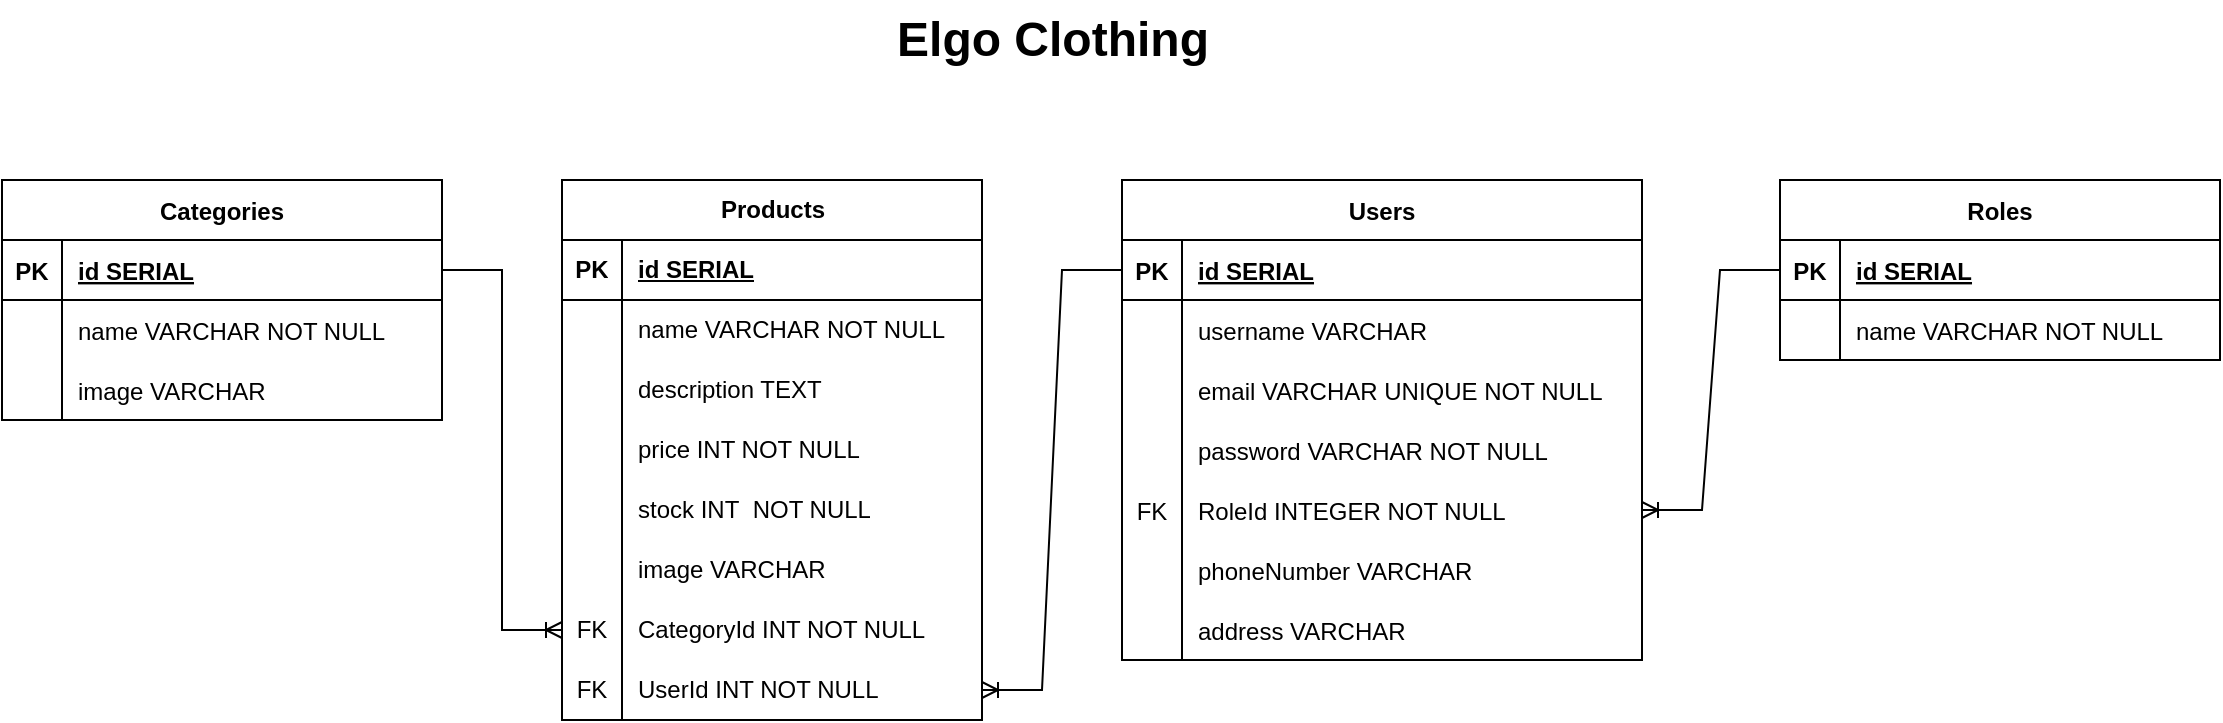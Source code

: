 <mxfile>
    <diagram name="Halaman-1" id="1HomAoKc5YfMal-sKcLt">
        <mxGraphModel dx="1151" dy="494" grid="1" gridSize="10" guides="1" tooltips="1" connect="1" arrows="1" fold="1" page="1" pageScale="1" pageWidth="1169" pageHeight="827" math="0" shadow="0">
            <root>
                <mxCell id="0"/>
                <mxCell id="1" parent="0"/>
                <mxCell id="ZRb5buQxcaFdtbN2smMb-1" value="Elgo Clothing" style="text;strokeColor=none;fillColor=none;html=1;fontSize=24;fontStyle=1;verticalAlign=middle;align=center;" parent="1" vertex="1">
                    <mxGeometry x="535" y="30" width="100" height="40" as="geometry"/>
                </mxCell>
                <mxCell id="ZRb5buQxcaFdtbN2smMb-2" value="Products" style="shape=table;startSize=30;container=1;collapsible=1;childLayout=tableLayout;fixedRows=1;rowLines=0;fontStyle=1;align=center;resizeLast=1;html=1;" parent="1" vertex="1">
                    <mxGeometry x="340" y="120" width="210" height="270" as="geometry"/>
                </mxCell>
                <mxCell id="ZRb5buQxcaFdtbN2smMb-3" value="" style="shape=tableRow;horizontal=0;startSize=0;swimlaneHead=0;swimlaneBody=0;fillColor=none;collapsible=0;dropTarget=0;points=[[0,0.5],[1,0.5]];portConstraint=eastwest;top=0;left=0;right=0;bottom=1;" parent="ZRb5buQxcaFdtbN2smMb-2" vertex="1">
                    <mxGeometry y="30" width="210" height="30" as="geometry"/>
                </mxCell>
                <mxCell id="ZRb5buQxcaFdtbN2smMb-4" value="PK" style="shape=partialRectangle;connectable=0;fillColor=none;top=0;left=0;bottom=0;right=0;fontStyle=1;overflow=hidden;whiteSpace=wrap;html=1;" parent="ZRb5buQxcaFdtbN2smMb-3" vertex="1">
                    <mxGeometry width="30" height="30" as="geometry">
                        <mxRectangle width="30" height="30" as="alternateBounds"/>
                    </mxGeometry>
                </mxCell>
                <mxCell id="ZRb5buQxcaFdtbN2smMb-5" value="id SERIAL" style="shape=partialRectangle;connectable=0;fillColor=none;top=0;left=0;bottom=0;right=0;align=left;spacingLeft=6;fontStyle=5;overflow=hidden;whiteSpace=wrap;html=1;" parent="ZRb5buQxcaFdtbN2smMb-3" vertex="1">
                    <mxGeometry x="30" width="180" height="30" as="geometry">
                        <mxRectangle width="180" height="30" as="alternateBounds"/>
                    </mxGeometry>
                </mxCell>
                <mxCell id="ZRb5buQxcaFdtbN2smMb-6" value="" style="shape=tableRow;horizontal=0;startSize=0;swimlaneHead=0;swimlaneBody=0;fillColor=none;collapsible=0;dropTarget=0;points=[[0,0.5],[1,0.5]];portConstraint=eastwest;top=0;left=0;right=0;bottom=0;" parent="ZRb5buQxcaFdtbN2smMb-2" vertex="1">
                    <mxGeometry y="60" width="210" height="30" as="geometry"/>
                </mxCell>
                <mxCell id="ZRb5buQxcaFdtbN2smMb-7" value="" style="shape=partialRectangle;connectable=0;fillColor=none;top=0;left=0;bottom=0;right=0;editable=1;overflow=hidden;whiteSpace=wrap;html=1;" parent="ZRb5buQxcaFdtbN2smMb-6" vertex="1">
                    <mxGeometry width="30" height="30" as="geometry">
                        <mxRectangle width="30" height="30" as="alternateBounds"/>
                    </mxGeometry>
                </mxCell>
                <mxCell id="ZRb5buQxcaFdtbN2smMb-8" value="name VARCHAR NOT NULL&amp;nbsp;" style="shape=partialRectangle;connectable=0;fillColor=none;top=0;left=0;bottom=0;right=0;align=left;spacingLeft=6;overflow=hidden;whiteSpace=wrap;html=1;" parent="ZRb5buQxcaFdtbN2smMb-6" vertex="1">
                    <mxGeometry x="30" width="180" height="30" as="geometry">
                        <mxRectangle width="180" height="30" as="alternateBounds"/>
                    </mxGeometry>
                </mxCell>
                <mxCell id="ZRb5buQxcaFdtbN2smMb-9" value="" style="shape=tableRow;horizontal=0;startSize=0;swimlaneHead=0;swimlaneBody=0;fillColor=none;collapsible=0;dropTarget=0;points=[[0,0.5],[1,0.5]];portConstraint=eastwest;top=0;left=0;right=0;bottom=0;" parent="ZRb5buQxcaFdtbN2smMb-2" vertex="1">
                    <mxGeometry y="90" width="210" height="30" as="geometry"/>
                </mxCell>
                <mxCell id="ZRb5buQxcaFdtbN2smMb-10" value="" style="shape=partialRectangle;connectable=0;fillColor=none;top=0;left=0;bottom=0;right=0;editable=1;overflow=hidden;whiteSpace=wrap;html=1;" parent="ZRb5buQxcaFdtbN2smMb-9" vertex="1">
                    <mxGeometry width="30" height="30" as="geometry">
                        <mxRectangle width="30" height="30" as="alternateBounds"/>
                    </mxGeometry>
                </mxCell>
                <mxCell id="ZRb5buQxcaFdtbN2smMb-11" value="description TEXT&amp;nbsp;" style="shape=partialRectangle;connectable=0;fillColor=none;top=0;left=0;bottom=0;right=0;align=left;spacingLeft=6;overflow=hidden;whiteSpace=wrap;html=1;" parent="ZRb5buQxcaFdtbN2smMb-9" vertex="1">
                    <mxGeometry x="30" width="180" height="30" as="geometry">
                        <mxRectangle width="180" height="30" as="alternateBounds"/>
                    </mxGeometry>
                </mxCell>
                <mxCell id="ZRb5buQxcaFdtbN2smMb-12" value="" style="shape=tableRow;horizontal=0;startSize=0;swimlaneHead=0;swimlaneBody=0;fillColor=none;collapsible=0;dropTarget=0;points=[[0,0.5],[1,0.5]];portConstraint=eastwest;top=0;left=0;right=0;bottom=0;" parent="ZRb5buQxcaFdtbN2smMb-2" vertex="1">
                    <mxGeometry y="120" width="210" height="30" as="geometry"/>
                </mxCell>
                <mxCell id="ZRb5buQxcaFdtbN2smMb-13" value="" style="shape=partialRectangle;connectable=0;fillColor=none;top=0;left=0;bottom=0;right=0;editable=1;overflow=hidden;whiteSpace=wrap;html=1;" parent="ZRb5buQxcaFdtbN2smMb-12" vertex="1">
                    <mxGeometry width="30" height="30" as="geometry">
                        <mxRectangle width="30" height="30" as="alternateBounds"/>
                    </mxGeometry>
                </mxCell>
                <mxCell id="ZRb5buQxcaFdtbN2smMb-14" value="price INT NOT NULL" style="shape=partialRectangle;connectable=0;fillColor=none;top=0;left=0;bottom=0;right=0;align=left;spacingLeft=6;overflow=hidden;whiteSpace=wrap;html=1;" parent="ZRb5buQxcaFdtbN2smMb-12" vertex="1">
                    <mxGeometry x="30" width="180" height="30" as="geometry">
                        <mxRectangle width="180" height="30" as="alternateBounds"/>
                    </mxGeometry>
                </mxCell>
                <mxCell id="ZRb5buQxcaFdtbN2smMb-15" value="" style="shape=tableRow;horizontal=0;startSize=0;swimlaneHead=0;swimlaneBody=0;fillColor=none;collapsible=0;dropTarget=0;points=[[0,0.5],[1,0.5]];portConstraint=eastwest;top=0;left=0;right=0;bottom=0;" parent="ZRb5buQxcaFdtbN2smMb-2" vertex="1">
                    <mxGeometry y="150" width="210" height="30" as="geometry"/>
                </mxCell>
                <mxCell id="ZRb5buQxcaFdtbN2smMb-16" value="" style="shape=partialRectangle;connectable=0;fillColor=none;top=0;left=0;bottom=0;right=0;editable=1;overflow=hidden;whiteSpace=wrap;html=1;" parent="ZRb5buQxcaFdtbN2smMb-15" vertex="1">
                    <mxGeometry width="30" height="30" as="geometry">
                        <mxRectangle width="30" height="30" as="alternateBounds"/>
                    </mxGeometry>
                </mxCell>
                <mxCell id="ZRb5buQxcaFdtbN2smMb-17" value="stock INT&amp;nbsp; NOT NULL" style="shape=partialRectangle;connectable=0;fillColor=none;top=0;left=0;bottom=0;right=0;align=left;spacingLeft=6;overflow=hidden;whiteSpace=wrap;html=1;" parent="ZRb5buQxcaFdtbN2smMb-15" vertex="1">
                    <mxGeometry x="30" width="180" height="30" as="geometry">
                        <mxRectangle width="180" height="30" as="alternateBounds"/>
                    </mxGeometry>
                </mxCell>
                <mxCell id="ZRb5buQxcaFdtbN2smMb-18" value="" style="shape=tableRow;horizontal=0;startSize=0;swimlaneHead=0;swimlaneBody=0;fillColor=none;collapsible=0;dropTarget=0;points=[[0,0.5],[1,0.5]];portConstraint=eastwest;top=0;left=0;right=0;bottom=0;" parent="ZRb5buQxcaFdtbN2smMb-2" vertex="1">
                    <mxGeometry y="180" width="210" height="30" as="geometry"/>
                </mxCell>
                <mxCell id="ZRb5buQxcaFdtbN2smMb-19" value="" style="shape=partialRectangle;connectable=0;fillColor=none;top=0;left=0;bottom=0;right=0;editable=1;overflow=hidden;whiteSpace=wrap;html=1;" parent="ZRb5buQxcaFdtbN2smMb-18" vertex="1">
                    <mxGeometry width="30" height="30" as="geometry">
                        <mxRectangle width="30" height="30" as="alternateBounds"/>
                    </mxGeometry>
                </mxCell>
                <mxCell id="ZRb5buQxcaFdtbN2smMb-20" value="image VARCHAR" style="shape=partialRectangle;connectable=0;fillColor=none;top=0;left=0;bottom=0;right=0;align=left;spacingLeft=6;overflow=hidden;whiteSpace=wrap;html=1;" parent="ZRb5buQxcaFdtbN2smMb-18" vertex="1">
                    <mxGeometry x="30" width="180" height="30" as="geometry">
                        <mxRectangle width="180" height="30" as="alternateBounds"/>
                    </mxGeometry>
                </mxCell>
                <mxCell id="ZRb5buQxcaFdtbN2smMb-21" value="" style="shape=tableRow;horizontal=0;startSize=0;swimlaneHead=0;swimlaneBody=0;fillColor=none;collapsible=0;dropTarget=0;points=[[0,0.5],[1,0.5]];portConstraint=eastwest;top=0;left=0;right=0;bottom=0;" parent="ZRb5buQxcaFdtbN2smMb-2" vertex="1">
                    <mxGeometry y="210" width="210" height="30" as="geometry"/>
                </mxCell>
                <mxCell id="ZRb5buQxcaFdtbN2smMb-22" value="FK" style="shape=partialRectangle;connectable=0;fillColor=none;top=0;left=0;bottom=0;right=0;editable=1;overflow=hidden;whiteSpace=wrap;html=1;" parent="ZRb5buQxcaFdtbN2smMb-21" vertex="1">
                    <mxGeometry width="30" height="30" as="geometry">
                        <mxRectangle width="30" height="30" as="alternateBounds"/>
                    </mxGeometry>
                </mxCell>
                <mxCell id="ZRb5buQxcaFdtbN2smMb-23" value="CategoryId INT NOT NULL" style="shape=partialRectangle;connectable=0;fillColor=none;top=0;left=0;bottom=0;right=0;align=left;spacingLeft=6;overflow=hidden;whiteSpace=wrap;html=1;" parent="ZRb5buQxcaFdtbN2smMb-21" vertex="1">
                    <mxGeometry x="30" width="180" height="30" as="geometry">
                        <mxRectangle width="180" height="30" as="alternateBounds"/>
                    </mxGeometry>
                </mxCell>
                <mxCell id="ZRb5buQxcaFdtbN2smMb-68" value="" style="shape=tableRow;horizontal=0;startSize=0;swimlaneHead=0;swimlaneBody=0;fillColor=none;collapsible=0;dropTarget=0;points=[[0,0.5],[1,0.5]];portConstraint=eastwest;top=0;left=0;right=0;bottom=0;" parent="ZRb5buQxcaFdtbN2smMb-2" vertex="1">
                    <mxGeometry y="240" width="210" height="30" as="geometry"/>
                </mxCell>
                <mxCell id="ZRb5buQxcaFdtbN2smMb-69" value="FK" style="shape=partialRectangle;connectable=0;fillColor=none;top=0;left=0;bottom=0;right=0;editable=1;overflow=hidden;whiteSpace=wrap;html=1;" parent="ZRb5buQxcaFdtbN2smMb-68" vertex="1">
                    <mxGeometry width="30" height="30" as="geometry">
                        <mxRectangle width="30" height="30" as="alternateBounds"/>
                    </mxGeometry>
                </mxCell>
                <mxCell id="ZRb5buQxcaFdtbN2smMb-70" value="UserId INT NOT NULL" style="shape=partialRectangle;connectable=0;fillColor=none;top=0;left=0;bottom=0;right=0;align=left;spacingLeft=6;overflow=hidden;whiteSpace=wrap;html=1;" parent="ZRb5buQxcaFdtbN2smMb-68" vertex="1">
                    <mxGeometry x="30" width="180" height="30" as="geometry">
                        <mxRectangle width="180" height="30" as="alternateBounds"/>
                    </mxGeometry>
                </mxCell>
                <mxCell id="ZRb5buQxcaFdtbN2smMb-84" value="Categories" style="shape=table;startSize=30;container=1;collapsible=1;childLayout=tableLayout;fixedRows=1;rowLines=0;fontStyle=1;align=center;resizeLast=1;" parent="1" vertex="1">
                    <mxGeometry x="60" y="120" width="220" height="120" as="geometry"/>
                </mxCell>
                <mxCell id="ZRb5buQxcaFdtbN2smMb-85" value="" style="shape=tableRow;horizontal=0;startSize=0;swimlaneHead=0;swimlaneBody=0;fillColor=none;collapsible=0;dropTarget=0;points=[[0,0.5],[1,0.5]];portConstraint=eastwest;top=0;left=0;right=0;bottom=1;" parent="ZRb5buQxcaFdtbN2smMb-84" vertex="1">
                    <mxGeometry y="30" width="220" height="30" as="geometry"/>
                </mxCell>
                <mxCell id="ZRb5buQxcaFdtbN2smMb-86" value="PK" style="shape=partialRectangle;connectable=0;fillColor=none;top=0;left=0;bottom=0;right=0;fontStyle=1;overflow=hidden;" parent="ZRb5buQxcaFdtbN2smMb-85" vertex="1">
                    <mxGeometry width="30" height="30" as="geometry">
                        <mxRectangle width="30" height="30" as="alternateBounds"/>
                    </mxGeometry>
                </mxCell>
                <mxCell id="ZRb5buQxcaFdtbN2smMb-87" value="id SERIAL" style="shape=partialRectangle;connectable=0;fillColor=none;top=0;left=0;bottom=0;right=0;align=left;spacingLeft=6;fontStyle=5;overflow=hidden;" parent="ZRb5buQxcaFdtbN2smMb-85" vertex="1">
                    <mxGeometry x="30" width="190" height="30" as="geometry">
                        <mxRectangle width="190" height="30" as="alternateBounds"/>
                    </mxGeometry>
                </mxCell>
                <mxCell id="ZRb5buQxcaFdtbN2smMb-88" value="" style="shape=tableRow;horizontal=0;startSize=0;swimlaneHead=0;swimlaneBody=0;fillColor=none;collapsible=0;dropTarget=0;points=[[0,0.5],[1,0.5]];portConstraint=eastwest;top=0;left=0;right=0;bottom=0;" parent="ZRb5buQxcaFdtbN2smMb-84" vertex="1">
                    <mxGeometry y="60" width="220" height="30" as="geometry"/>
                </mxCell>
                <mxCell id="ZRb5buQxcaFdtbN2smMb-89" value="" style="shape=partialRectangle;connectable=0;fillColor=none;top=0;left=0;bottom=0;right=0;editable=1;overflow=hidden;" parent="ZRb5buQxcaFdtbN2smMb-88" vertex="1">
                    <mxGeometry width="30" height="30" as="geometry">
                        <mxRectangle width="30" height="30" as="alternateBounds"/>
                    </mxGeometry>
                </mxCell>
                <mxCell id="ZRb5buQxcaFdtbN2smMb-90" value="name VARCHAR NOT NULL" style="shape=partialRectangle;connectable=0;fillColor=none;top=0;left=0;bottom=0;right=0;align=left;spacingLeft=6;overflow=hidden;" parent="ZRb5buQxcaFdtbN2smMb-88" vertex="1">
                    <mxGeometry x="30" width="190" height="30" as="geometry">
                        <mxRectangle width="190" height="30" as="alternateBounds"/>
                    </mxGeometry>
                </mxCell>
                <mxCell id="ZRb5buQxcaFdtbN2smMb-91" value="" style="shape=tableRow;horizontal=0;startSize=0;swimlaneHead=0;swimlaneBody=0;fillColor=none;collapsible=0;dropTarget=0;points=[[0,0.5],[1,0.5]];portConstraint=eastwest;top=0;left=0;right=0;bottom=0;" parent="ZRb5buQxcaFdtbN2smMb-84" vertex="1">
                    <mxGeometry y="90" width="220" height="30" as="geometry"/>
                </mxCell>
                <mxCell id="ZRb5buQxcaFdtbN2smMb-92" value="" style="shape=partialRectangle;connectable=0;fillColor=none;top=0;left=0;bottom=0;right=0;editable=1;overflow=hidden;" parent="ZRb5buQxcaFdtbN2smMb-91" vertex="1">
                    <mxGeometry width="30" height="30" as="geometry">
                        <mxRectangle width="30" height="30" as="alternateBounds"/>
                    </mxGeometry>
                </mxCell>
                <mxCell id="ZRb5buQxcaFdtbN2smMb-93" value="image VARCHAR" style="shape=partialRectangle;connectable=0;fillColor=none;top=0;left=0;bottom=0;right=0;align=left;spacingLeft=6;overflow=hidden;" parent="ZRb5buQxcaFdtbN2smMb-91" vertex="1">
                    <mxGeometry x="30" width="190" height="30" as="geometry">
                        <mxRectangle width="190" height="30" as="alternateBounds"/>
                    </mxGeometry>
                </mxCell>
                <mxCell id="ZRb5buQxcaFdtbN2smMb-94" value="" style="edgeStyle=entityRelationEdgeStyle;fontSize=12;html=1;endArrow=ERoneToMany;rounded=0;exitX=1;exitY=0.5;exitDx=0;exitDy=0;entryX=0;entryY=0.5;entryDx=0;entryDy=0;" parent="1" source="ZRb5buQxcaFdtbN2smMb-85" target="ZRb5buQxcaFdtbN2smMb-21" edge="1">
                    <mxGeometry width="100" height="100" relative="1" as="geometry">
                        <mxPoint x="340" y="370" as="sourcePoint"/>
                        <mxPoint x="440" y="270" as="targetPoint"/>
                    </mxGeometry>
                </mxCell>
                <mxCell id="ZRb5buQxcaFdtbN2smMb-95" value="Users" style="shape=table;startSize=30;container=1;collapsible=1;childLayout=tableLayout;fixedRows=1;rowLines=0;fontStyle=1;align=center;resizeLast=1;" parent="1" vertex="1">
                    <mxGeometry x="620" y="120" width="260" height="240" as="geometry"/>
                </mxCell>
                <mxCell id="ZRb5buQxcaFdtbN2smMb-96" value="" style="shape=tableRow;horizontal=0;startSize=0;swimlaneHead=0;swimlaneBody=0;fillColor=none;collapsible=0;dropTarget=0;points=[[0,0.5],[1,0.5]];portConstraint=eastwest;top=0;left=0;right=0;bottom=1;" parent="ZRb5buQxcaFdtbN2smMb-95" vertex="1">
                    <mxGeometry y="30" width="260" height="30" as="geometry"/>
                </mxCell>
                <mxCell id="ZRb5buQxcaFdtbN2smMb-97" value="PK" style="shape=partialRectangle;connectable=0;fillColor=none;top=0;left=0;bottom=0;right=0;fontStyle=1;overflow=hidden;" parent="ZRb5buQxcaFdtbN2smMb-96" vertex="1">
                    <mxGeometry width="30" height="30" as="geometry">
                        <mxRectangle width="30" height="30" as="alternateBounds"/>
                    </mxGeometry>
                </mxCell>
                <mxCell id="ZRb5buQxcaFdtbN2smMb-98" value="id SERIAL" style="shape=partialRectangle;connectable=0;fillColor=none;top=0;left=0;bottom=0;right=0;align=left;spacingLeft=6;fontStyle=5;overflow=hidden;" parent="ZRb5buQxcaFdtbN2smMb-96" vertex="1">
                    <mxGeometry x="30" width="230" height="30" as="geometry">
                        <mxRectangle width="230" height="30" as="alternateBounds"/>
                    </mxGeometry>
                </mxCell>
                <mxCell id="ZRb5buQxcaFdtbN2smMb-99" value="" style="shape=tableRow;horizontal=0;startSize=0;swimlaneHead=0;swimlaneBody=0;fillColor=none;collapsible=0;dropTarget=0;points=[[0,0.5],[1,0.5]];portConstraint=eastwest;top=0;left=0;right=0;bottom=0;" parent="ZRb5buQxcaFdtbN2smMb-95" vertex="1">
                    <mxGeometry y="60" width="260" height="30" as="geometry"/>
                </mxCell>
                <mxCell id="ZRb5buQxcaFdtbN2smMb-100" value="" style="shape=partialRectangle;connectable=0;fillColor=none;top=0;left=0;bottom=0;right=0;editable=1;overflow=hidden;" parent="ZRb5buQxcaFdtbN2smMb-99" vertex="1">
                    <mxGeometry width="30" height="30" as="geometry">
                        <mxRectangle width="30" height="30" as="alternateBounds"/>
                    </mxGeometry>
                </mxCell>
                <mxCell id="ZRb5buQxcaFdtbN2smMb-101" value="username VARCHAR " style="shape=partialRectangle;connectable=0;fillColor=none;top=0;left=0;bottom=0;right=0;align=left;spacingLeft=6;overflow=hidden;" parent="ZRb5buQxcaFdtbN2smMb-99" vertex="1">
                    <mxGeometry x="30" width="230" height="30" as="geometry">
                        <mxRectangle width="230" height="30" as="alternateBounds"/>
                    </mxGeometry>
                </mxCell>
                <mxCell id="ZRb5buQxcaFdtbN2smMb-102" value="" style="shape=tableRow;horizontal=0;startSize=0;swimlaneHead=0;swimlaneBody=0;fillColor=none;collapsible=0;dropTarget=0;points=[[0,0.5],[1,0.5]];portConstraint=eastwest;top=0;left=0;right=0;bottom=0;" parent="ZRb5buQxcaFdtbN2smMb-95" vertex="1">
                    <mxGeometry y="90" width="260" height="30" as="geometry"/>
                </mxCell>
                <mxCell id="ZRb5buQxcaFdtbN2smMb-103" value="" style="shape=partialRectangle;connectable=0;fillColor=none;top=0;left=0;bottom=0;right=0;editable=1;overflow=hidden;" parent="ZRb5buQxcaFdtbN2smMb-102" vertex="1">
                    <mxGeometry width="30" height="30" as="geometry">
                        <mxRectangle width="30" height="30" as="alternateBounds"/>
                    </mxGeometry>
                </mxCell>
                <mxCell id="ZRb5buQxcaFdtbN2smMb-104" value="email VARCHAR UNIQUE NOT NULL" style="shape=partialRectangle;connectable=0;fillColor=none;top=0;left=0;bottom=0;right=0;align=left;spacingLeft=6;overflow=hidden;" parent="ZRb5buQxcaFdtbN2smMb-102" vertex="1">
                    <mxGeometry x="30" width="230" height="30" as="geometry">
                        <mxRectangle width="230" height="30" as="alternateBounds"/>
                    </mxGeometry>
                </mxCell>
                <mxCell id="ZRb5buQxcaFdtbN2smMb-105" value="" style="shape=tableRow;horizontal=0;startSize=0;swimlaneHead=0;swimlaneBody=0;fillColor=none;collapsible=0;dropTarget=0;points=[[0,0.5],[1,0.5]];portConstraint=eastwest;top=0;left=0;right=0;bottom=0;" parent="ZRb5buQxcaFdtbN2smMb-95" vertex="1">
                    <mxGeometry y="120" width="260" height="30" as="geometry"/>
                </mxCell>
                <mxCell id="ZRb5buQxcaFdtbN2smMb-106" value="" style="shape=partialRectangle;connectable=0;fillColor=none;top=0;left=0;bottom=0;right=0;editable=1;overflow=hidden;" parent="ZRb5buQxcaFdtbN2smMb-105" vertex="1">
                    <mxGeometry width="30" height="30" as="geometry">
                        <mxRectangle width="30" height="30" as="alternateBounds"/>
                    </mxGeometry>
                </mxCell>
                <mxCell id="ZRb5buQxcaFdtbN2smMb-107" value="password VARCHAR NOT NULL" style="shape=partialRectangle;connectable=0;fillColor=none;top=0;left=0;bottom=0;right=0;align=left;spacingLeft=6;overflow=hidden;" parent="ZRb5buQxcaFdtbN2smMb-105" vertex="1">
                    <mxGeometry x="30" width="230" height="30" as="geometry">
                        <mxRectangle width="230" height="30" as="alternateBounds"/>
                    </mxGeometry>
                </mxCell>
                <mxCell id="ZRb5buQxcaFdtbN2smMb-108" value="" style="shape=tableRow;horizontal=0;startSize=0;swimlaneHead=0;swimlaneBody=0;fillColor=none;collapsible=0;dropTarget=0;points=[[0,0.5],[1,0.5]];portConstraint=eastwest;top=0;left=0;right=0;bottom=0;" parent="ZRb5buQxcaFdtbN2smMb-95" vertex="1">
                    <mxGeometry y="150" width="260" height="30" as="geometry"/>
                </mxCell>
                <mxCell id="ZRb5buQxcaFdtbN2smMb-109" value="FK" style="shape=partialRectangle;connectable=0;fillColor=none;top=0;left=0;bottom=0;right=0;editable=1;overflow=hidden;" parent="ZRb5buQxcaFdtbN2smMb-108" vertex="1">
                    <mxGeometry width="30" height="30" as="geometry">
                        <mxRectangle width="30" height="30" as="alternateBounds"/>
                    </mxGeometry>
                </mxCell>
                <mxCell id="ZRb5buQxcaFdtbN2smMb-110" value="RoleId INTEGER NOT NULL" style="shape=partialRectangle;connectable=0;fillColor=none;top=0;left=0;bottom=0;right=0;align=left;spacingLeft=6;overflow=hidden;" parent="ZRb5buQxcaFdtbN2smMb-108" vertex="1">
                    <mxGeometry x="30" width="230" height="30" as="geometry">
                        <mxRectangle width="230" height="30" as="alternateBounds"/>
                    </mxGeometry>
                </mxCell>
                <mxCell id="ZRb5buQxcaFdtbN2smMb-119" value="" style="shape=tableRow;horizontal=0;startSize=0;swimlaneHead=0;swimlaneBody=0;fillColor=none;collapsible=0;dropTarget=0;points=[[0,0.5],[1,0.5]];portConstraint=eastwest;top=0;left=0;right=0;bottom=0;" parent="ZRb5buQxcaFdtbN2smMb-95" vertex="1">
                    <mxGeometry y="180" width="260" height="30" as="geometry"/>
                </mxCell>
                <mxCell id="ZRb5buQxcaFdtbN2smMb-120" value="" style="shape=partialRectangle;connectable=0;fillColor=none;top=0;left=0;bottom=0;right=0;editable=1;overflow=hidden;" parent="ZRb5buQxcaFdtbN2smMb-119" vertex="1">
                    <mxGeometry width="30" height="30" as="geometry">
                        <mxRectangle width="30" height="30" as="alternateBounds"/>
                    </mxGeometry>
                </mxCell>
                <mxCell id="ZRb5buQxcaFdtbN2smMb-121" value="phoneNumber VARCHAR" style="shape=partialRectangle;connectable=0;fillColor=none;top=0;left=0;bottom=0;right=0;align=left;spacingLeft=6;overflow=hidden;" parent="ZRb5buQxcaFdtbN2smMb-119" vertex="1">
                    <mxGeometry x="30" width="230" height="30" as="geometry">
                        <mxRectangle width="230" height="30" as="alternateBounds"/>
                    </mxGeometry>
                </mxCell>
                <mxCell id="ZRb5buQxcaFdtbN2smMb-122" value="" style="shape=tableRow;horizontal=0;startSize=0;swimlaneHead=0;swimlaneBody=0;fillColor=none;collapsible=0;dropTarget=0;points=[[0,0.5],[1,0.5]];portConstraint=eastwest;top=0;left=0;right=0;bottom=0;" parent="ZRb5buQxcaFdtbN2smMb-95" vertex="1">
                    <mxGeometry y="210" width="260" height="30" as="geometry"/>
                </mxCell>
                <mxCell id="ZRb5buQxcaFdtbN2smMb-123" value="" style="shape=partialRectangle;connectable=0;fillColor=none;top=0;left=0;bottom=0;right=0;editable=1;overflow=hidden;" parent="ZRb5buQxcaFdtbN2smMb-122" vertex="1">
                    <mxGeometry width="30" height="30" as="geometry">
                        <mxRectangle width="30" height="30" as="alternateBounds"/>
                    </mxGeometry>
                </mxCell>
                <mxCell id="ZRb5buQxcaFdtbN2smMb-124" value="address VARCHAR" style="shape=partialRectangle;connectable=0;fillColor=none;top=0;left=0;bottom=0;right=0;align=left;spacingLeft=6;overflow=hidden;" parent="ZRb5buQxcaFdtbN2smMb-122" vertex="1">
                    <mxGeometry x="30" width="230" height="30" as="geometry">
                        <mxRectangle width="230" height="30" as="alternateBounds"/>
                    </mxGeometry>
                </mxCell>
                <mxCell id="ZRb5buQxcaFdtbN2smMb-111" value="Roles" style="shape=table;startSize=30;container=1;collapsible=1;childLayout=tableLayout;fixedRows=1;rowLines=0;fontStyle=1;align=center;resizeLast=1;" parent="1" vertex="1">
                    <mxGeometry x="949" y="120" width="220" height="90" as="geometry"/>
                </mxCell>
                <mxCell id="ZRb5buQxcaFdtbN2smMb-112" value="" style="shape=tableRow;horizontal=0;startSize=0;swimlaneHead=0;swimlaneBody=0;fillColor=none;collapsible=0;dropTarget=0;points=[[0,0.5],[1,0.5]];portConstraint=eastwest;top=0;left=0;right=0;bottom=1;" parent="ZRb5buQxcaFdtbN2smMb-111" vertex="1">
                    <mxGeometry y="30" width="220" height="30" as="geometry"/>
                </mxCell>
                <mxCell id="ZRb5buQxcaFdtbN2smMb-113" value="PK" style="shape=partialRectangle;connectable=0;fillColor=none;top=0;left=0;bottom=0;right=0;fontStyle=1;overflow=hidden;" parent="ZRb5buQxcaFdtbN2smMb-112" vertex="1">
                    <mxGeometry width="30" height="30" as="geometry">
                        <mxRectangle width="30" height="30" as="alternateBounds"/>
                    </mxGeometry>
                </mxCell>
                <mxCell id="ZRb5buQxcaFdtbN2smMb-114" value="id SERIAL" style="shape=partialRectangle;connectable=0;fillColor=none;top=0;left=0;bottom=0;right=0;align=left;spacingLeft=6;fontStyle=5;overflow=hidden;" parent="ZRb5buQxcaFdtbN2smMb-112" vertex="1">
                    <mxGeometry x="30" width="190" height="30" as="geometry">
                        <mxRectangle width="190" height="30" as="alternateBounds"/>
                    </mxGeometry>
                </mxCell>
                <mxCell id="ZRb5buQxcaFdtbN2smMb-115" value="" style="shape=tableRow;horizontal=0;startSize=0;swimlaneHead=0;swimlaneBody=0;fillColor=none;collapsible=0;dropTarget=0;points=[[0,0.5],[1,0.5]];portConstraint=eastwest;top=0;left=0;right=0;bottom=0;" parent="ZRb5buQxcaFdtbN2smMb-111" vertex="1">
                    <mxGeometry y="60" width="220" height="30" as="geometry"/>
                </mxCell>
                <mxCell id="ZRb5buQxcaFdtbN2smMb-116" value="" style="shape=partialRectangle;connectable=0;fillColor=none;top=0;left=0;bottom=0;right=0;editable=1;overflow=hidden;" parent="ZRb5buQxcaFdtbN2smMb-115" vertex="1">
                    <mxGeometry width="30" height="30" as="geometry">
                        <mxRectangle width="30" height="30" as="alternateBounds"/>
                    </mxGeometry>
                </mxCell>
                <mxCell id="ZRb5buQxcaFdtbN2smMb-117" value="name VARCHAR NOT NULL" style="shape=partialRectangle;connectable=0;fillColor=none;top=0;left=0;bottom=0;right=0;align=left;spacingLeft=6;overflow=hidden;" parent="ZRb5buQxcaFdtbN2smMb-115" vertex="1">
                    <mxGeometry x="30" width="190" height="30" as="geometry">
                        <mxRectangle width="190" height="30" as="alternateBounds"/>
                    </mxGeometry>
                </mxCell>
                <mxCell id="ZRb5buQxcaFdtbN2smMb-118" value="" style="edgeStyle=entityRelationEdgeStyle;fontSize=12;html=1;endArrow=ERoneToMany;rounded=0;exitX=0;exitY=0.5;exitDx=0;exitDy=0;entryX=1;entryY=0.5;entryDx=0;entryDy=0;" parent="1" source="ZRb5buQxcaFdtbN2smMb-112" target="ZRb5buQxcaFdtbN2smMb-108" edge="1">
                    <mxGeometry width="100" height="100" relative="1" as="geometry">
                        <mxPoint x="340" y="330" as="sourcePoint"/>
                        <mxPoint x="440" y="230" as="targetPoint"/>
                    </mxGeometry>
                </mxCell>
                <mxCell id="ZRb5buQxcaFdtbN2smMb-125" value="" style="edgeStyle=entityRelationEdgeStyle;fontSize=12;html=1;endArrow=ERoneToMany;rounded=0;exitX=0;exitY=0.5;exitDx=0;exitDy=0;entryX=1;entryY=0.5;entryDx=0;entryDy=0;" parent="1" source="ZRb5buQxcaFdtbN2smMb-96" target="ZRb5buQxcaFdtbN2smMb-68" edge="1">
                    <mxGeometry width="100" height="100" relative="1" as="geometry">
                        <mxPoint x="290" y="175" as="sourcePoint"/>
                        <mxPoint x="620" y="440" as="targetPoint"/>
                    </mxGeometry>
                </mxCell>
            </root>
        </mxGraphModel>
    </diagram>
</mxfile>